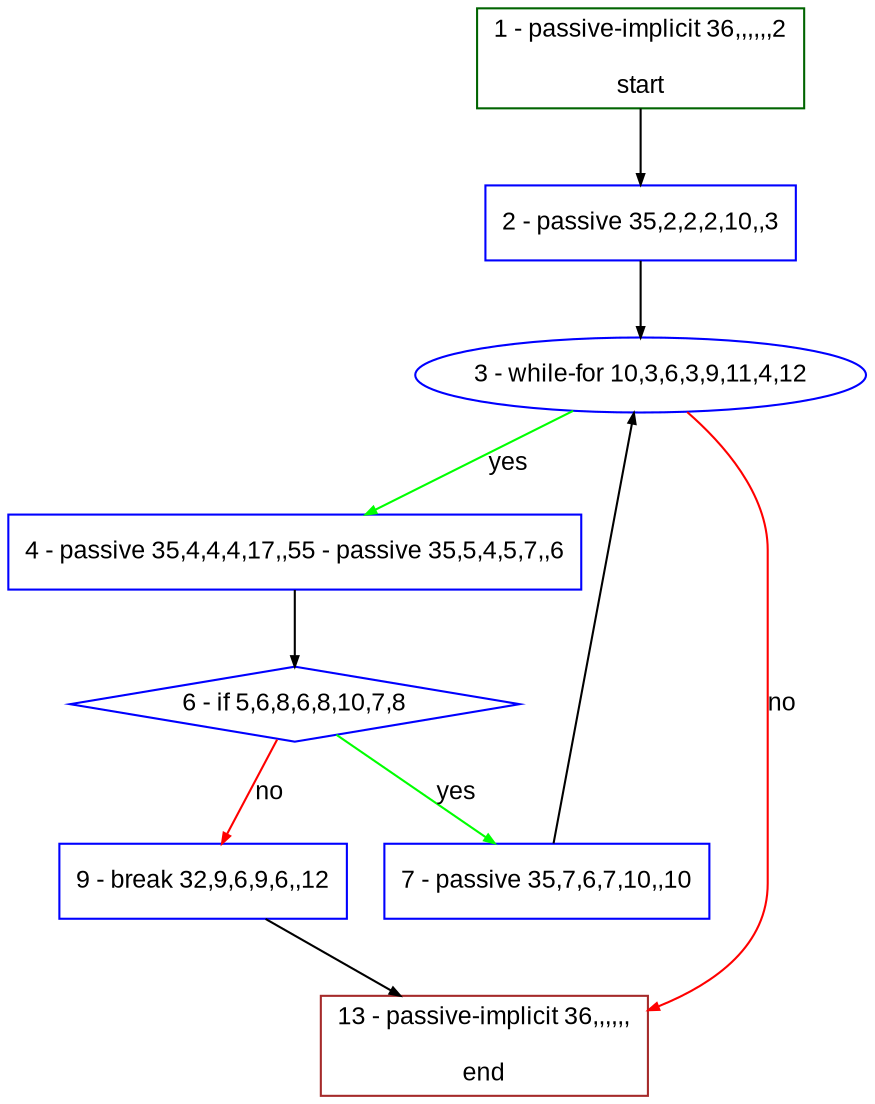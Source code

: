 digraph "" {
  graph [style="rounded,filled", label="", fontsize="12", packmode="clust", bgcolor="white", pack="true", compound="true", fontname="Arial", fillcolor="#FFFFCC"];
  node [style="filled", label="", fixedsize="false", fontsize="12", shape="rectangle", color="grey", compound="true", fontname="Arial", node_initialized="no", fillcolor="white"];
  edge [lhead="", arrowtail="none", label="", arrowhead="normal", fontsize="12", ltail="", dir="forward", color="black", arrowsize="0.5", compound="true", fontcolor="black", fontname="Arial"];
  __N1 [style="filled", label="2 - passive 35,2,2,2,10,,3", shape="box", color="#0000ff", fillcolor="#ffffff"];
  __N2 [style="filled", label="1 - passive-implicit 36,,,,,,2\n\nstart", shape="box", color="#006400", fillcolor="#ffffff"];
  __N3 [style="filled", label="3 - while-for 10,3,6,3,9,11,4,12", shape="oval", color="#0000ff", fillcolor="#ffffff"];
  __N4 [style="filled", label="4 - passive 35,4,4,4,17,,55 - passive 35,5,4,5,7,,6", shape="box", color="#0000ff", fillcolor="#ffffff"];
  __N5 [style="filled", label="13 - passive-implicit 36,,,,,,\n\nend", shape="box", color="#a52a2a", fillcolor="#ffffff"];
  __N6 [style="filled", label="6 - if 5,6,8,6,8,10,7,8", shape="diamond", color="#0000ff", fillcolor="#ffffff"];
  __N7 [style="filled", label="7 - passive 35,7,6,7,10,,10", shape="box", color="#0000ff", fillcolor="#ffffff"];
  __N8 [style="filled", label="9 - break 32,9,6,9,6,,12", shape="box", color="#0000ff", fillcolor="#ffffff"];
  __N2 -> __N1 [arrowtail="none", arrowhead="normal", label="", dir="forward", color="#000000"];
  __N1 -> __N3 [arrowtail="none", arrowhead="normal", label="", dir="forward", color="#000000"];
  __N3 -> __N4 [arrowtail="none", arrowhead="normal", label="yes", dir="forward", color="#00ff00"];
  __N3 -> __N5 [arrowtail="none", arrowhead="normal", label="no", dir="forward", color="#ff0000"];
  __N4 -> __N6 [arrowtail="none", arrowhead="normal", label="", dir="forward", color="#000000"];
  __N6 -> __N7 [arrowtail="none", arrowhead="normal", label="yes", dir="forward", color="#00ff00"];
  __N6 -> __N8 [arrowtail="none", arrowhead="normal", label="no", dir="forward", color="#ff0000"];
  __N7 -> __N3 [arrowtail="none", arrowhead="normal", label="", dir="forward", color="#000000"];
  __N8 -> __N5 [arrowtail="none", arrowhead="normal", label="", dir="forward", color="#000000"];
}
